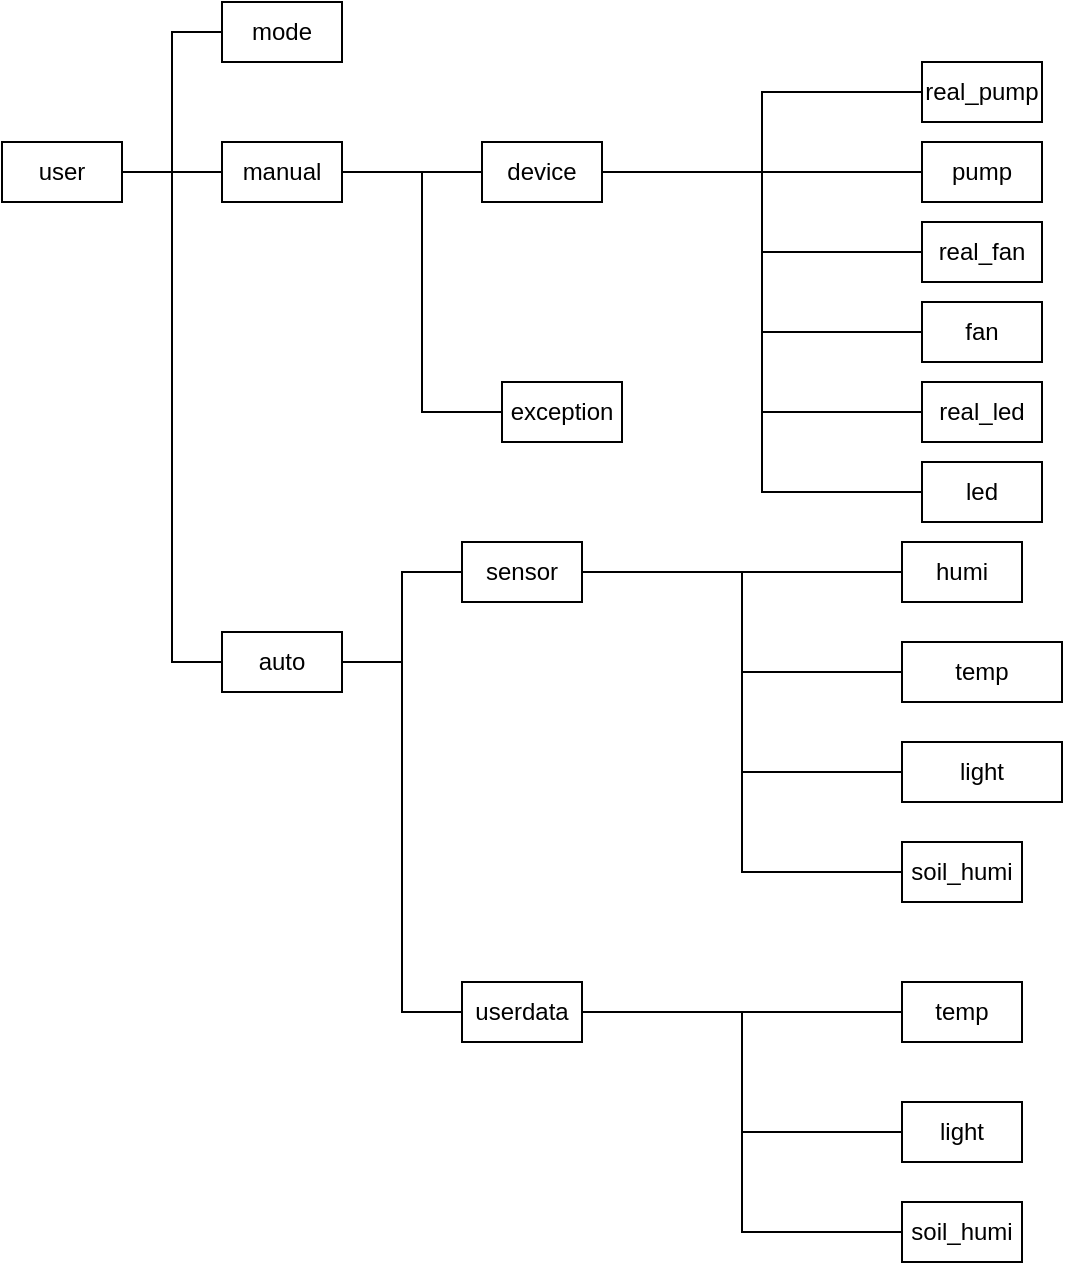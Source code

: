 <mxfile version="20.4.0" type="github">
  <diagram id="QJmEIsajdiGBneQIYKTa" name="페이지-1">
    <mxGraphModel dx="1483" dy="733" grid="1" gridSize="10" guides="1" tooltips="1" connect="1" arrows="1" fold="1" page="1" pageScale="1" pageWidth="827" pageHeight="1169" math="0" shadow="0">
      <root>
        <mxCell id="0" />
        <mxCell id="1" parent="0" />
        <mxCell id="3ayT5n4PbIL23pVHX4Ju-3" value="user" style="rounded=0;whiteSpace=wrap;html=1;" parent="1" vertex="1">
          <mxGeometry x="70" y="90" width="60" height="30" as="geometry" />
        </mxCell>
        <mxCell id="3ayT5n4PbIL23pVHX4Ju-44" style="edgeStyle=orthogonalEdgeStyle;rounded=0;orthogonalLoop=1;jettySize=auto;html=1;exitX=1;exitY=0.5;exitDx=0;exitDy=0;endArrow=none;endFill=0;" parent="1" source="3ayT5n4PbIL23pVHX4Ju-5" edge="1">
          <mxGeometry relative="1" as="geometry">
            <mxPoint x="310" y="105" as="targetPoint" />
          </mxGeometry>
        </mxCell>
        <mxCell id="VUY6jiJl7TAsuizDtN5x-7" style="edgeStyle=orthogonalEdgeStyle;rounded=0;orthogonalLoop=1;jettySize=auto;html=1;exitX=1;exitY=0.5;exitDx=0;exitDy=0;entryX=0;entryY=0.5;entryDx=0;entryDy=0;endArrow=none;endFill=0;" parent="1" source="3ayT5n4PbIL23pVHX4Ju-5" target="VUY6jiJl7TAsuizDtN5x-6" edge="1">
          <mxGeometry relative="1" as="geometry" />
        </mxCell>
        <mxCell id="3ayT5n4PbIL23pVHX4Ju-5" value="manual" style="rounded=0;whiteSpace=wrap;html=1;" parent="1" vertex="1">
          <mxGeometry x="180" y="90" width="60" height="30" as="geometry" />
        </mxCell>
        <mxCell id="3ayT5n4PbIL23pVHX4Ju-49" style="edgeStyle=orthogonalEdgeStyle;rounded=0;orthogonalLoop=1;jettySize=auto;html=1;exitX=1;exitY=0.5;exitDx=0;exitDy=0;entryX=0;entryY=0.5;entryDx=0;entryDy=0;endArrow=none;endFill=0;" parent="1" source="3ayT5n4PbIL23pVHX4Ju-6" target="3ayT5n4PbIL23pVHX4Ju-7" edge="1">
          <mxGeometry relative="1" as="geometry" />
        </mxCell>
        <mxCell id="3ayT5n4PbIL23pVHX4Ju-68" style="edgeStyle=orthogonalEdgeStyle;rounded=0;orthogonalLoop=1;jettySize=auto;html=1;exitX=0;exitY=0.5;exitDx=0;exitDy=0;entryX=1;entryY=0.5;entryDx=0;entryDy=0;endArrow=none;endFill=0;" parent="1" source="3ayT5n4PbIL23pVHX4Ju-6" target="3ayT5n4PbIL23pVHX4Ju-3" edge="1">
          <mxGeometry relative="1" as="geometry" />
        </mxCell>
        <mxCell id="3ayT5n4PbIL23pVHX4Ju-6" value="auto" style="rounded=0;whiteSpace=wrap;html=1;" parent="1" vertex="1">
          <mxGeometry x="180" y="335" width="60" height="30" as="geometry" />
        </mxCell>
        <mxCell id="3ayT5n4PbIL23pVHX4Ju-54" style="edgeStyle=orthogonalEdgeStyle;rounded=0;orthogonalLoop=1;jettySize=auto;html=1;exitX=1;exitY=0.5;exitDx=0;exitDy=0;entryX=0;entryY=0.5;entryDx=0;entryDy=0;endArrow=none;endFill=0;" parent="1" source="3ayT5n4PbIL23pVHX4Ju-7" target="3ayT5n4PbIL23pVHX4Ju-31" edge="1">
          <mxGeometry relative="1" as="geometry" />
        </mxCell>
        <mxCell id="3ayT5n4PbIL23pVHX4Ju-55" style="edgeStyle=orthogonalEdgeStyle;rounded=0;orthogonalLoop=1;jettySize=auto;html=1;exitX=1;exitY=0.5;exitDx=0;exitDy=0;entryX=0;entryY=0.5;entryDx=0;entryDy=0;endArrow=none;endFill=0;" parent="1" source="3ayT5n4PbIL23pVHX4Ju-7" target="3ayT5n4PbIL23pVHX4Ju-30" edge="1">
          <mxGeometry relative="1" as="geometry" />
        </mxCell>
        <mxCell id="3ayT5n4PbIL23pVHX4Ju-56" style="edgeStyle=orthogonalEdgeStyle;rounded=0;orthogonalLoop=1;jettySize=auto;html=1;exitX=1;exitY=0.5;exitDx=0;exitDy=0;entryX=0;entryY=0.5;entryDx=0;entryDy=0;endArrow=none;endFill=0;" parent="1" source="3ayT5n4PbIL23pVHX4Ju-7" target="3ayT5n4PbIL23pVHX4Ju-32" edge="1">
          <mxGeometry relative="1" as="geometry" />
        </mxCell>
        <mxCell id="3ayT5n4PbIL23pVHX4Ju-57" style="edgeStyle=orthogonalEdgeStyle;rounded=0;orthogonalLoop=1;jettySize=auto;html=1;exitX=1;exitY=0.5;exitDx=0;exitDy=0;entryX=0;entryY=0.5;entryDx=0;entryDy=0;endArrow=none;endFill=0;" parent="1" source="3ayT5n4PbIL23pVHX4Ju-7" target="3ayT5n4PbIL23pVHX4Ju-33" edge="1">
          <mxGeometry relative="1" as="geometry" />
        </mxCell>
        <mxCell id="3ayT5n4PbIL23pVHX4Ju-7" value="sensor" style="rounded=0;whiteSpace=wrap;html=1;" parent="1" vertex="1">
          <mxGeometry x="300" y="290" width="60" height="30" as="geometry" />
        </mxCell>
        <mxCell id="3ayT5n4PbIL23pVHX4Ju-62" style="edgeStyle=orthogonalEdgeStyle;rounded=0;orthogonalLoop=1;jettySize=auto;html=1;exitX=1;exitY=0.5;exitDx=0;exitDy=0;entryX=0;entryY=0.5;entryDx=0;entryDy=0;endArrow=none;endFill=0;" parent="1" source="3ayT5n4PbIL23pVHX4Ju-10" target="3ayT5n4PbIL23pVHX4Ju-39" edge="1">
          <mxGeometry relative="1" as="geometry" />
        </mxCell>
        <mxCell id="3ayT5n4PbIL23pVHX4Ju-64" style="edgeStyle=orthogonalEdgeStyle;rounded=0;orthogonalLoop=1;jettySize=auto;html=1;exitX=1;exitY=0.5;exitDx=0;exitDy=0;entryX=0;entryY=0.5;entryDx=0;entryDy=0;endArrow=none;endFill=0;" parent="1" source="3ayT5n4PbIL23pVHX4Ju-10" target="3ayT5n4PbIL23pVHX4Ju-40" edge="1">
          <mxGeometry relative="1" as="geometry" />
        </mxCell>
        <mxCell id="3ayT5n4PbIL23pVHX4Ju-65" style="edgeStyle=orthogonalEdgeStyle;rounded=0;orthogonalLoop=1;jettySize=auto;html=1;exitX=1;exitY=0.5;exitDx=0;exitDy=0;entryX=0;entryY=0.5;entryDx=0;entryDy=0;endArrow=none;endFill=0;" parent="1" source="3ayT5n4PbIL23pVHX4Ju-10" target="3ayT5n4PbIL23pVHX4Ju-41" edge="1">
          <mxGeometry relative="1" as="geometry" />
        </mxCell>
        <mxCell id="3ayT5n4PbIL23pVHX4Ju-67" style="edgeStyle=orthogonalEdgeStyle;rounded=0;orthogonalLoop=1;jettySize=auto;html=1;endArrow=none;endFill=0;entryX=1;entryY=0.5;entryDx=0;entryDy=0;" parent="1" source="3ayT5n4PbIL23pVHX4Ju-10" target="3ayT5n4PbIL23pVHX4Ju-6" edge="1">
          <mxGeometry relative="1" as="geometry">
            <mxPoint x="260" y="382.818" as="targetPoint" />
          </mxGeometry>
        </mxCell>
        <mxCell id="3ayT5n4PbIL23pVHX4Ju-10" value="userdata" style="rounded=0;whiteSpace=wrap;html=1;" parent="1" vertex="1">
          <mxGeometry x="300" y="510" width="60" height="30" as="geometry" />
        </mxCell>
        <mxCell id="3ayT5n4PbIL23pVHX4Ju-45" style="edgeStyle=orthogonalEdgeStyle;rounded=0;orthogonalLoop=1;jettySize=auto;html=1;exitX=1;exitY=0.5;exitDx=0;exitDy=0;entryX=0;entryY=0.5;entryDx=0;entryDy=0;endArrow=none;endFill=0;" parent="1" source="3ayT5n4PbIL23pVHX4Ju-26" target="3ayT5n4PbIL23pVHX4Ju-28" edge="1">
          <mxGeometry relative="1" as="geometry" />
        </mxCell>
        <mxCell id="3ayT5n4PbIL23pVHX4Ju-46" style="edgeStyle=orthogonalEdgeStyle;rounded=0;orthogonalLoop=1;jettySize=auto;html=1;exitX=1;exitY=0.5;exitDx=0;exitDy=0;entryX=0;entryY=0.5;entryDx=0;entryDy=0;endArrow=none;endFill=0;" parent="1" source="3ayT5n4PbIL23pVHX4Ju-26" target="3ayT5n4PbIL23pVHX4Ju-27" edge="1">
          <mxGeometry relative="1" as="geometry" />
        </mxCell>
        <mxCell id="3ayT5n4PbIL23pVHX4Ju-47" style="edgeStyle=orthogonalEdgeStyle;rounded=0;orthogonalLoop=1;jettySize=auto;html=1;exitX=1;exitY=0.5;exitDx=0;exitDy=0;entryX=0;entryY=0.5;entryDx=0;entryDy=0;endArrow=none;endFill=0;" parent="1" source="3ayT5n4PbIL23pVHX4Ju-26" target="3ayT5n4PbIL23pVHX4Ju-29" edge="1">
          <mxGeometry relative="1" as="geometry" />
        </mxCell>
        <mxCell id="3ayT5n4PbIL23pVHX4Ju-26" value="device" style="rounded=0;whiteSpace=wrap;html=1;" parent="1" vertex="1">
          <mxGeometry x="310" y="90" width="60" height="30" as="geometry" />
        </mxCell>
        <mxCell id="3ayT5n4PbIL23pVHX4Ju-27" value="real_fan" style="rounded=0;whiteSpace=wrap;html=1;" parent="1" vertex="1">
          <mxGeometry x="530" y="130" width="60" height="30" as="geometry" />
        </mxCell>
        <mxCell id="3ayT5n4PbIL23pVHX4Ju-28" value="pump" style="rounded=0;whiteSpace=wrap;html=1;" parent="1" vertex="1">
          <mxGeometry x="530" y="90" width="60" height="30" as="geometry" />
        </mxCell>
        <mxCell id="3ayT5n4PbIL23pVHX4Ju-29" value="real_led" style="rounded=0;whiteSpace=wrap;html=1;" parent="1" vertex="1">
          <mxGeometry x="530" y="210" width="60" height="30" as="geometry" />
        </mxCell>
        <mxCell id="3ayT5n4PbIL23pVHX4Ju-30" value="temp" style="rounded=0;whiteSpace=wrap;html=1;" parent="1" vertex="1">
          <mxGeometry x="520" y="340" width="80" height="30" as="geometry" />
        </mxCell>
        <mxCell id="3ayT5n4PbIL23pVHX4Ju-31" value="humi" style="rounded=0;whiteSpace=wrap;html=1;" parent="1" vertex="1">
          <mxGeometry x="520" y="290" width="60" height="30" as="geometry" />
        </mxCell>
        <mxCell id="3ayT5n4PbIL23pVHX4Ju-32" value="light" style="rounded=0;whiteSpace=wrap;html=1;" parent="1" vertex="1">
          <mxGeometry x="520" y="390" width="80" height="30" as="geometry" />
        </mxCell>
        <mxCell id="3ayT5n4PbIL23pVHX4Ju-33" value="soil_humi" style="rounded=0;whiteSpace=wrap;html=1;" parent="1" vertex="1">
          <mxGeometry x="520" y="440" width="60" height="30" as="geometry" />
        </mxCell>
        <mxCell id="3ayT5n4PbIL23pVHX4Ju-39" value="temp" style="rounded=0;whiteSpace=wrap;html=1;" parent="1" vertex="1">
          <mxGeometry x="520" y="510" width="60" height="30" as="geometry" />
        </mxCell>
        <mxCell id="3ayT5n4PbIL23pVHX4Ju-40" value="light" style="rounded=0;whiteSpace=wrap;html=1;" parent="1" vertex="1">
          <mxGeometry x="520" y="570" width="60" height="30" as="geometry" />
        </mxCell>
        <mxCell id="3ayT5n4PbIL23pVHX4Ju-41" value="soil_humi" style="rounded=0;whiteSpace=wrap;html=1;" parent="1" vertex="1">
          <mxGeometry x="520" y="620" width="60" height="30" as="geometry" />
        </mxCell>
        <mxCell id="3ayT5n4PbIL23pVHX4Ju-42" value="" style="endArrow=none;html=1;rounded=0;exitX=1;exitY=0.5;exitDx=0;exitDy=0;entryX=0;entryY=0.5;entryDx=0;entryDy=0;" parent="1" source="3ayT5n4PbIL23pVHX4Ju-3" target="3ayT5n4PbIL23pVHX4Ju-5" edge="1">
          <mxGeometry width="50" height="50" relative="1" as="geometry">
            <mxPoint x="390" y="270" as="sourcePoint" />
            <mxPoint x="440" y="220" as="targetPoint" />
          </mxGeometry>
        </mxCell>
        <mxCell id="VUY6jiJl7TAsuizDtN5x-2" style="edgeStyle=orthogonalEdgeStyle;rounded=0;orthogonalLoop=1;jettySize=auto;html=1;exitX=0;exitY=0.5;exitDx=0;exitDy=0;entryX=1;entryY=0.5;entryDx=0;entryDy=0;endArrow=none;endFill=0;" parent="1" source="mXDyUq1OCUXzKVCQ8XwS-1" target="3ayT5n4PbIL23pVHX4Ju-3" edge="1">
          <mxGeometry relative="1" as="geometry" />
        </mxCell>
        <mxCell id="mXDyUq1OCUXzKVCQ8XwS-1" value="mode" style="rounded=0;whiteSpace=wrap;html=1;" parent="1" vertex="1">
          <mxGeometry x="180" y="20" width="60" height="30" as="geometry" />
        </mxCell>
        <mxCell id="VUY6jiJl7TAsuizDtN5x-6" value="exception" style="rounded=0;whiteSpace=wrap;html=1;" parent="1" vertex="1">
          <mxGeometry x="320" y="210" width="60" height="30" as="geometry" />
        </mxCell>
        <mxCell id="O_SuyCmDpOLOEG0Is_au-6" style="edgeStyle=orthogonalEdgeStyle;rounded=0;orthogonalLoop=1;jettySize=auto;html=1;entryX=1;entryY=0.5;entryDx=0;entryDy=0;endArrow=none;endFill=0;" edge="1" parent="1" source="O_SuyCmDpOLOEG0Is_au-1" target="3ayT5n4PbIL23pVHX4Ju-26">
          <mxGeometry relative="1" as="geometry" />
        </mxCell>
        <mxCell id="O_SuyCmDpOLOEG0Is_au-1" value="real_pump" style="rounded=0;whiteSpace=wrap;html=1;" vertex="1" parent="1">
          <mxGeometry x="530" y="50" width="60" height="30" as="geometry" />
        </mxCell>
        <mxCell id="O_SuyCmDpOLOEG0Is_au-5" style="edgeStyle=orthogonalEdgeStyle;rounded=0;orthogonalLoop=1;jettySize=auto;html=1;entryX=1;entryY=0.5;entryDx=0;entryDy=0;endArrow=none;endFill=0;" edge="1" parent="1" source="O_SuyCmDpOLOEG0Is_au-2" target="3ayT5n4PbIL23pVHX4Ju-26">
          <mxGeometry relative="1" as="geometry" />
        </mxCell>
        <mxCell id="O_SuyCmDpOLOEG0Is_au-2" value="fan" style="rounded=0;whiteSpace=wrap;html=1;" vertex="1" parent="1">
          <mxGeometry x="530" y="170" width="60" height="30" as="geometry" />
        </mxCell>
        <mxCell id="O_SuyCmDpOLOEG0Is_au-4" style="edgeStyle=orthogonalEdgeStyle;rounded=0;orthogonalLoop=1;jettySize=auto;html=1;entryX=1;entryY=0.5;entryDx=0;entryDy=0;endArrow=none;endFill=0;" edge="1" parent="1" source="O_SuyCmDpOLOEG0Is_au-3" target="3ayT5n4PbIL23pVHX4Ju-26">
          <mxGeometry relative="1" as="geometry" />
        </mxCell>
        <mxCell id="O_SuyCmDpOLOEG0Is_au-3" value="led" style="rounded=0;whiteSpace=wrap;html=1;" vertex="1" parent="1">
          <mxGeometry x="530" y="250" width="60" height="30" as="geometry" />
        </mxCell>
      </root>
    </mxGraphModel>
  </diagram>
</mxfile>
